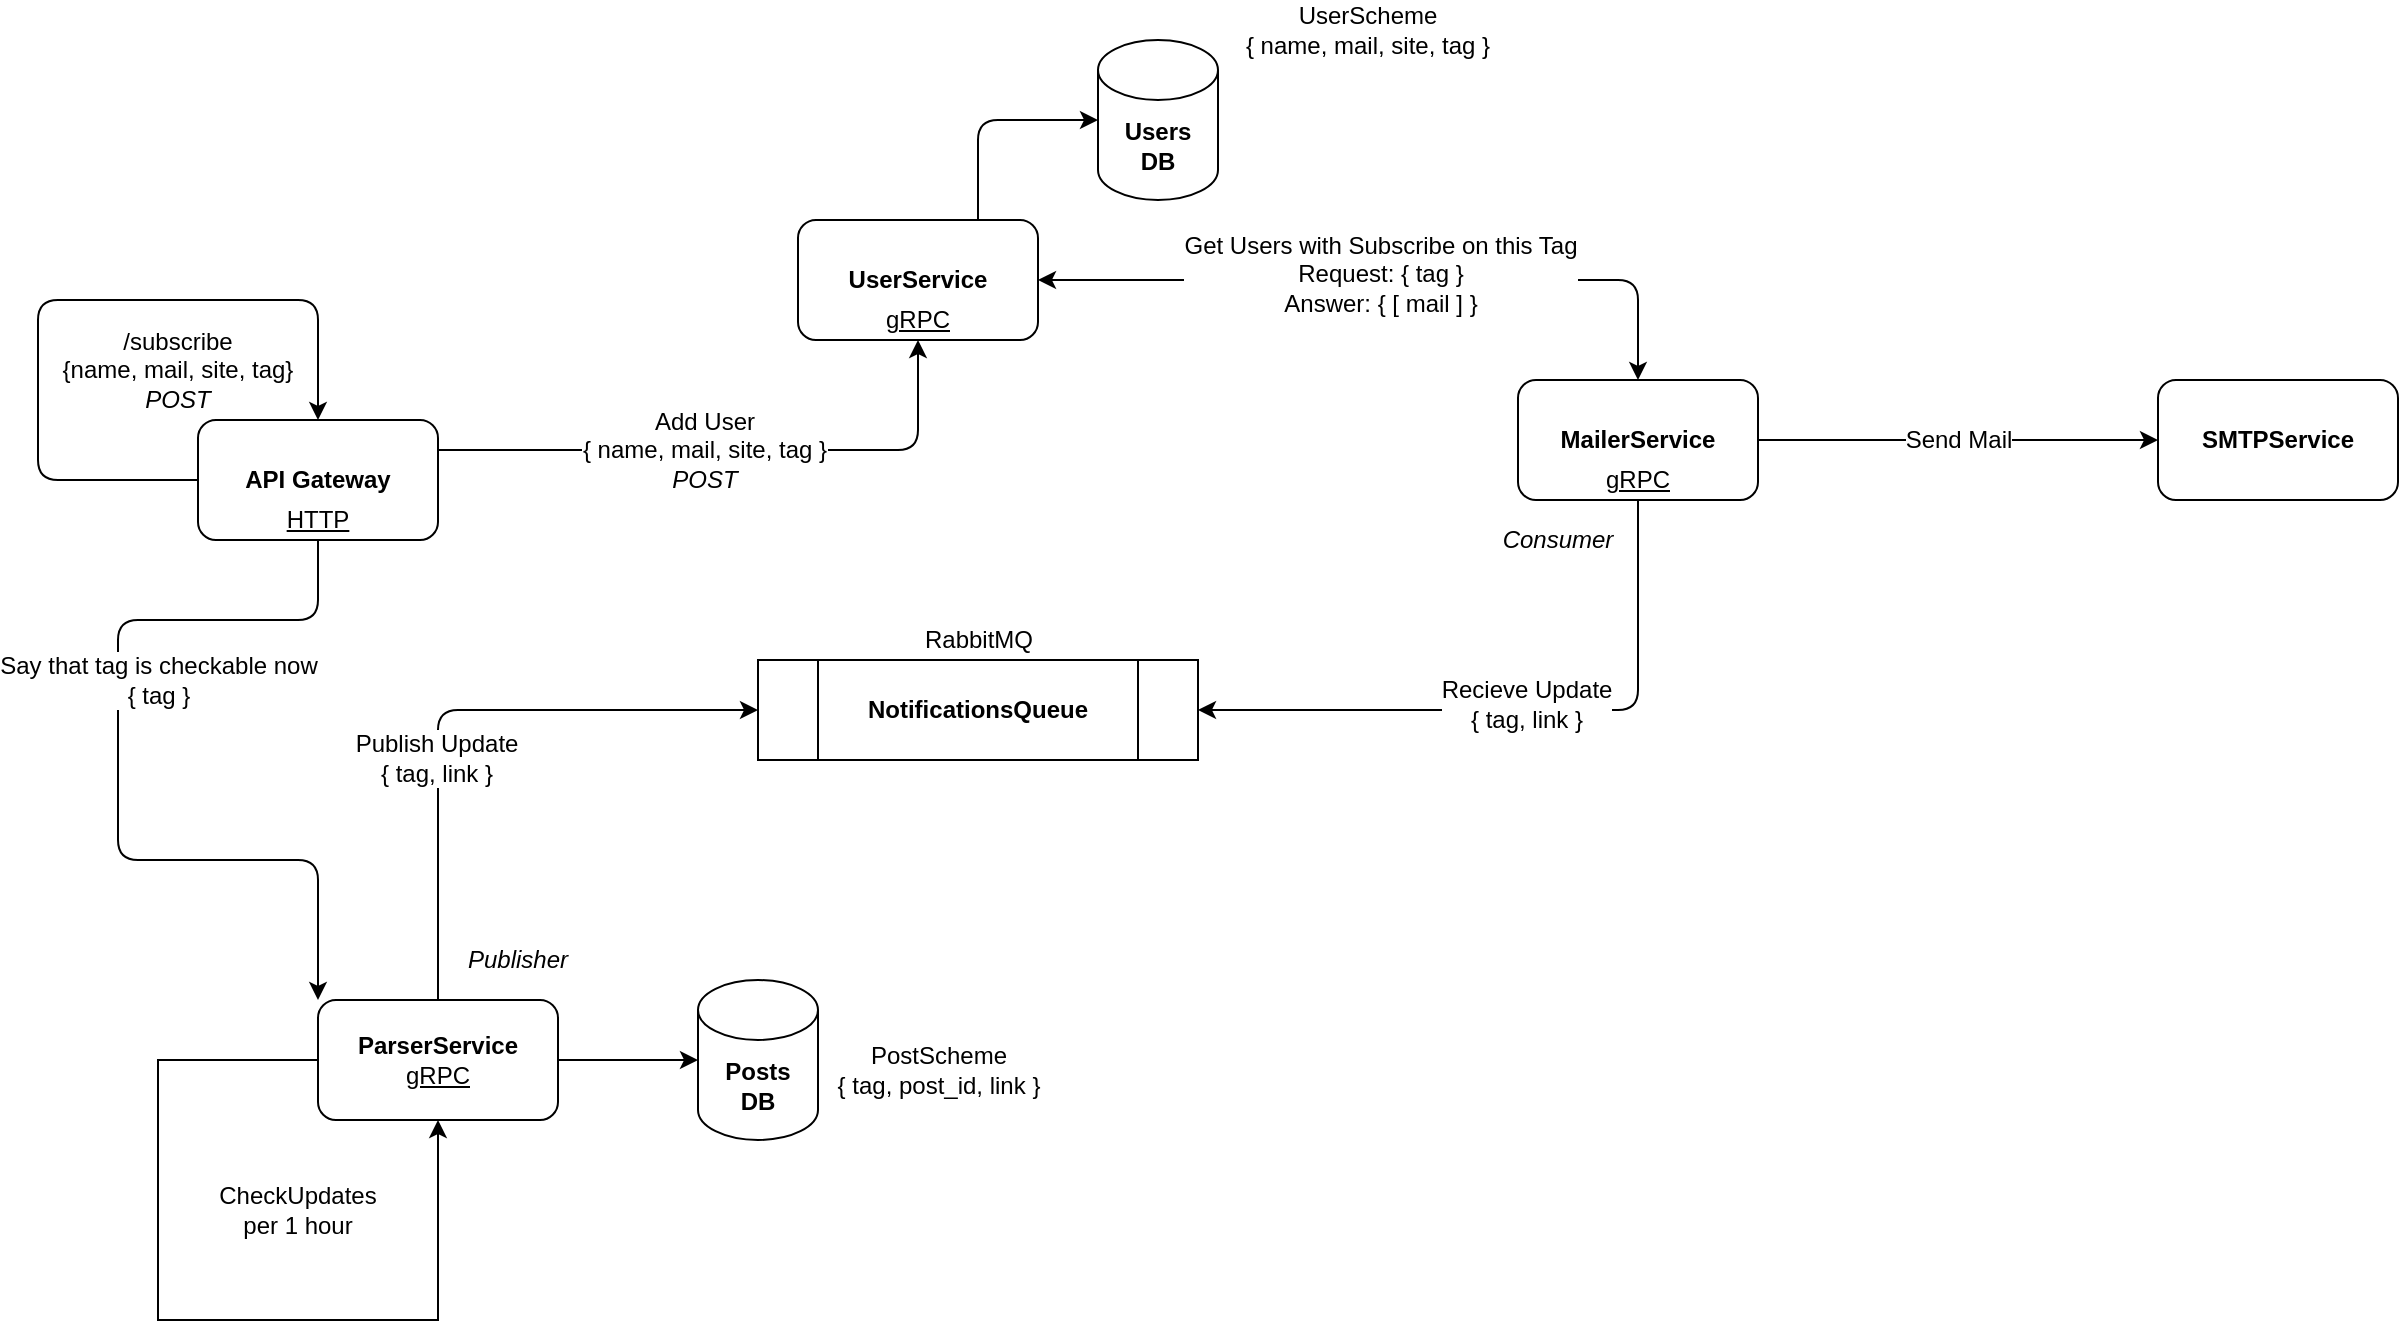 <mxfile version="13.9.1" type="github">
  <diagram id="zYsj_GCrEN45drpil_GK" name="Page-1">
    <mxGraphModel dx="2322" dy="2394" grid="1" gridSize="10" guides="1" tooltips="1" connect="1" arrows="1" fold="1" page="1" pageScale="1" pageWidth="900" pageHeight="1600" math="0" shadow="0">
      <root>
        <mxCell id="0" />
        <mxCell id="1" parent="0" />
        <mxCell id="FwraS_gR7j-mOwSKwiUB-2" value="&lt;b&gt;API Gateway&lt;/b&gt;" style="rounded=1;whiteSpace=wrap;html=1;" parent="1" vertex="1">
          <mxGeometry x="60" y="160" width="120" height="60" as="geometry" />
        </mxCell>
        <mxCell id="FwraS_gR7j-mOwSKwiUB-3" value="&lt;b&gt;UserService&lt;/b&gt;" style="rounded=1;whiteSpace=wrap;html=1;" parent="1" vertex="1">
          <mxGeometry x="360" y="60" width="120" height="60" as="geometry" />
        </mxCell>
        <mxCell id="FwraS_gR7j-mOwSKwiUB-4" value="&lt;b&gt;Users&lt;br&gt;DB&lt;/b&gt;" style="shape=cylinder3;whiteSpace=wrap;html=1;boundedLbl=1;backgroundOutline=1;size=15;" parent="1" vertex="1">
          <mxGeometry x="510" y="-30" width="60" height="80" as="geometry" />
        </mxCell>
        <mxCell id="FwraS_gR7j-mOwSKwiUB-5" value="" style="endArrow=classic;html=1;exitX=0.75;exitY=0;exitDx=0;exitDy=0;entryX=0;entryY=0.5;entryDx=0;entryDy=0;entryPerimeter=0;" parent="1" source="FwraS_gR7j-mOwSKwiUB-3" target="FwraS_gR7j-mOwSKwiUB-4" edge="1">
          <mxGeometry width="50" height="50" relative="1" as="geometry">
            <mxPoint x="350" y="230" as="sourcePoint" />
            <mxPoint x="400" y="180" as="targetPoint" />
            <Array as="points">
              <mxPoint x="450" y="10" />
            </Array>
          </mxGeometry>
        </mxCell>
        <mxCell id="FwraS_gR7j-mOwSKwiUB-6" value="" style="endArrow=classic;html=1;exitX=1;exitY=0.25;exitDx=0;exitDy=0;entryX=0.5;entryY=1;entryDx=0;entryDy=0;" parent="1" source="FwraS_gR7j-mOwSKwiUB-2" target="FwraS_gR7j-mOwSKwiUB-3" edge="1">
          <mxGeometry width="50" height="50" relative="1" as="geometry">
            <mxPoint x="350" y="230" as="sourcePoint" />
            <mxPoint x="400" y="180" as="targetPoint" />
            <Array as="points">
              <mxPoint x="420" y="175" />
            </Array>
          </mxGeometry>
        </mxCell>
        <mxCell id="S7rBrqPhmVEyk4sb0A3P-8" value="&lt;font style=&quot;font-size: 12px&quot;&gt;Add User&lt;br&gt;{ name, mail, site, tag }&lt;br&gt;&lt;i&gt;POST&lt;/i&gt;&lt;br&gt;&lt;/font&gt;" style="edgeLabel;html=1;align=center;verticalAlign=middle;resizable=0;points=[];" vertex="1" connectable="0" parent="FwraS_gR7j-mOwSKwiUB-6">
          <mxGeometry x="-0.098" relative="1" as="geometry">
            <mxPoint as="offset" />
          </mxGeometry>
        </mxCell>
        <mxCell id="FwraS_gR7j-mOwSKwiUB-7" value="&lt;u&gt;gRPC&lt;/u&gt;" style="text;html=1;strokeColor=none;fillColor=none;align=center;verticalAlign=middle;whiteSpace=wrap;rounded=0;" parent="1" vertex="1">
          <mxGeometry x="400" y="100" width="40" height="20" as="geometry" />
        </mxCell>
        <mxCell id="FwraS_gR7j-mOwSKwiUB-8" value="&lt;b&gt;MailerService&lt;/b&gt;" style="rounded=1;whiteSpace=wrap;html=1;" parent="1" vertex="1">
          <mxGeometry x="720" y="140" width="120" height="60" as="geometry" />
        </mxCell>
        <mxCell id="FwraS_gR7j-mOwSKwiUB-10" value="" style="endArrow=classic;startArrow=classic;html=1;exitX=0.5;exitY=0;exitDx=0;exitDy=0;entryX=1;entryY=0.5;entryDx=0;entryDy=0;" parent="1" source="FwraS_gR7j-mOwSKwiUB-8" target="FwraS_gR7j-mOwSKwiUB-3" edge="1">
          <mxGeometry width="50" height="50" relative="1" as="geometry">
            <mxPoint x="510" y="170" as="sourcePoint" />
            <mxPoint x="560" y="120" as="targetPoint" />
            <Array as="points">
              <mxPoint x="780" y="90" />
            </Array>
          </mxGeometry>
        </mxCell>
        <mxCell id="S7rBrqPhmVEyk4sb0A3P-4" value="&lt;font style=&quot;font-size: 12px&quot;&gt;Get Users with Subscribe on this Tag&lt;br&gt;Request: { tag }&lt;br&gt;Answer: { [ mail ] }&lt;br&gt;&lt;/font&gt;" style="edgeLabel;html=1;align=center;verticalAlign=middle;resizable=0;points=[];" vertex="1" connectable="0" parent="FwraS_gR7j-mOwSKwiUB-10">
          <mxGeometry x="0.023" y="-3" relative="1" as="geometry">
            <mxPoint as="offset" />
          </mxGeometry>
        </mxCell>
        <mxCell id="FwraS_gR7j-mOwSKwiUB-11" value="&lt;u&gt;gRPC&lt;/u&gt;" style="text;html=1;strokeColor=none;fillColor=none;align=center;verticalAlign=middle;whiteSpace=wrap;rounded=0;" parent="1" vertex="1">
          <mxGeometry x="760" y="180" width="40" height="20" as="geometry" />
        </mxCell>
        <mxCell id="FwraS_gR7j-mOwSKwiUB-12" value="&lt;b&gt;NotificationsQueue&lt;/b&gt;" style="shape=process;whiteSpace=wrap;html=1;backgroundOutline=1;size=0.136;" parent="1" vertex="1">
          <mxGeometry x="340" y="280" width="220" height="50" as="geometry" />
        </mxCell>
        <mxCell id="FwraS_gR7j-mOwSKwiUB-30" style="edgeStyle=orthogonalEdgeStyle;rounded=0;orthogonalLoop=1;jettySize=auto;html=1;exitX=0;exitY=0.5;exitDx=0;exitDy=0;entryX=0.5;entryY=1;entryDx=0;entryDy=0;" parent="1" source="FwraS_gR7j-mOwSKwiUB-13" target="FwraS_gR7j-mOwSKwiUB-13" edge="1">
          <mxGeometry relative="1" as="geometry">
            <mxPoint x="20" y="640" as="targetPoint" />
            <Array as="points">
              <mxPoint x="40" y="480" />
              <mxPoint x="40" y="610" />
              <mxPoint x="180" y="610" />
            </Array>
          </mxGeometry>
        </mxCell>
        <mxCell id="FwraS_gR7j-mOwSKwiUB-13" value="&lt;b&gt;ParserService&lt;/b&gt;&lt;br&gt;&lt;u&gt;gRPC&lt;/u&gt;" style="rounded=1;whiteSpace=wrap;html=1;" parent="1" vertex="1">
          <mxGeometry x="120" y="450" width="120" height="60" as="geometry" />
        </mxCell>
        <mxCell id="FwraS_gR7j-mOwSKwiUB-14" value="" style="endArrow=classic;html=1;exitX=0.5;exitY=0;exitDx=0;exitDy=0;entryX=0;entryY=0.5;entryDx=0;entryDy=0;" parent="1" source="FwraS_gR7j-mOwSKwiUB-13" target="FwraS_gR7j-mOwSKwiUB-12" edge="1">
          <mxGeometry width="50" height="50" relative="1" as="geometry">
            <mxPoint x="350" y="390" as="sourcePoint" />
            <mxPoint x="400" y="340" as="targetPoint" />
            <Array as="points">
              <mxPoint x="180" y="305" />
            </Array>
          </mxGeometry>
        </mxCell>
        <mxCell id="S7rBrqPhmVEyk4sb0A3P-1" value="&lt;font style=&quot;font-size: 12px&quot;&gt;Publish Update&lt;br&gt;{ tag, link }&lt;/font&gt;" style="edgeLabel;html=1;align=center;verticalAlign=middle;resizable=0;points=[];" vertex="1" connectable="0" parent="FwraS_gR7j-mOwSKwiUB-14">
          <mxGeometry x="-0.207" y="1" relative="1" as="geometry">
            <mxPoint as="offset" />
          </mxGeometry>
        </mxCell>
        <mxCell id="FwraS_gR7j-mOwSKwiUB-16" value="" style="endArrow=classic;html=1;exitX=0.5;exitY=1;exitDx=0;exitDy=0;entryX=1;entryY=0.5;entryDx=0;entryDy=0;" parent="1" source="FwraS_gR7j-mOwSKwiUB-8" target="FwraS_gR7j-mOwSKwiUB-12" edge="1">
          <mxGeometry width="50" height="50" relative="1" as="geometry">
            <mxPoint x="580" y="310" as="sourcePoint" />
            <mxPoint x="630" y="290" as="targetPoint" />
            <Array as="points">
              <mxPoint x="780" y="305" />
            </Array>
          </mxGeometry>
        </mxCell>
        <mxCell id="S7rBrqPhmVEyk4sb0A3P-2" value="&lt;font style=&quot;font-size: 12px&quot;&gt;Recieve Update&lt;br&gt;{ tag, link }&lt;/font&gt;" style="edgeLabel;html=1;align=center;verticalAlign=middle;resizable=0;points=[];" vertex="1" connectable="0" parent="FwraS_gR7j-mOwSKwiUB-16">
          <mxGeometry x="-0.372" y="-56" relative="1" as="geometry">
            <mxPoint as="offset" />
          </mxGeometry>
        </mxCell>
        <mxCell id="FwraS_gR7j-mOwSKwiUB-17" value="&lt;i&gt;Publisher&lt;/i&gt;" style="text;html=1;strokeColor=none;fillColor=none;align=center;verticalAlign=middle;whiteSpace=wrap;rounded=0;" parent="1" vertex="1">
          <mxGeometry x="190" y="420" width="60" height="20" as="geometry" />
        </mxCell>
        <mxCell id="FwraS_gR7j-mOwSKwiUB-18" value="&lt;i&gt;Consumer&lt;/i&gt;" style="text;html=1;strokeColor=none;fillColor=none;align=center;verticalAlign=middle;whiteSpace=wrap;rounded=0;" parent="1" vertex="1">
          <mxGeometry x="710" y="210" width="60" height="20" as="geometry" />
        </mxCell>
        <mxCell id="FwraS_gR7j-mOwSKwiUB-19" value="&lt;u&gt;HTTP&lt;/u&gt;" style="text;html=1;strokeColor=none;fillColor=none;align=center;verticalAlign=middle;whiteSpace=wrap;rounded=0;" parent="1" vertex="1">
          <mxGeometry x="100" y="200" width="40" height="20" as="geometry" />
        </mxCell>
        <mxCell id="FwraS_gR7j-mOwSKwiUB-20" value="&lt;b&gt;Posts&lt;br&gt;DB&lt;/b&gt;" style="shape=cylinder3;whiteSpace=wrap;html=1;boundedLbl=1;backgroundOutline=1;size=15;" parent="1" vertex="1">
          <mxGeometry x="310" y="440" width="60" height="80" as="geometry" />
        </mxCell>
        <mxCell id="FwraS_gR7j-mOwSKwiUB-21" value="" style="endArrow=classic;html=1;exitX=1;exitY=0.5;exitDx=0;exitDy=0;entryX=0;entryY=0.5;entryDx=0;entryDy=0;entryPerimeter=0;" parent="1" source="FwraS_gR7j-mOwSKwiUB-13" target="FwraS_gR7j-mOwSKwiUB-20" edge="1">
          <mxGeometry width="50" height="50" relative="1" as="geometry">
            <mxPoint x="270" y="420" as="sourcePoint" />
            <mxPoint x="320" y="370" as="targetPoint" />
            <Array as="points" />
          </mxGeometry>
        </mxCell>
        <mxCell id="FwraS_gR7j-mOwSKwiUB-25" value="" style="endArrow=classic;html=1;exitX=0;exitY=0.5;exitDx=0;exitDy=0;entryX=0.5;entryY=0;entryDx=0;entryDy=0;" parent="1" source="FwraS_gR7j-mOwSKwiUB-2" target="FwraS_gR7j-mOwSKwiUB-2" edge="1">
          <mxGeometry width="50" height="50" relative="1" as="geometry">
            <mxPoint x="30" y="290" as="sourcePoint" />
            <mxPoint x="80" y="240" as="targetPoint" />
            <Array as="points">
              <mxPoint x="-20" y="190" />
              <mxPoint x="-20" y="100" />
              <mxPoint x="120" y="100" />
            </Array>
          </mxGeometry>
        </mxCell>
        <mxCell id="FwraS_gR7j-mOwSKwiUB-27" value="/subscribe&lt;br&gt;{name, mail, site, tag}&lt;br&gt;&lt;i&gt;POST&lt;/i&gt;" style="text;html=1;strokeColor=none;fillColor=none;align=center;verticalAlign=middle;whiteSpace=wrap;rounded=0;" parent="1" vertex="1">
          <mxGeometry x="-10" y="100" width="120" height="70" as="geometry" />
        </mxCell>
        <mxCell id="FwraS_gR7j-mOwSKwiUB-29" value="UserScheme&lt;br&gt;{ name, mail, site, tag }" style="text;html=1;strokeColor=none;fillColor=none;align=center;verticalAlign=middle;whiteSpace=wrap;rounded=0;" parent="1" vertex="1">
          <mxGeometry x="560" y="-50" width="170" height="30" as="geometry" />
        </mxCell>
        <mxCell id="FwraS_gR7j-mOwSKwiUB-32" value="CheckUpdates per 1 hour" style="text;html=1;strokeColor=none;fillColor=none;align=center;verticalAlign=middle;whiteSpace=wrap;rounded=0;" parent="1" vertex="1">
          <mxGeometry x="60" y="540" width="100" height="30" as="geometry" />
        </mxCell>
        <mxCell id="FwraS_gR7j-mOwSKwiUB-33" value="PostScheme&lt;br&gt;{ tag, post_id, link }" style="text;html=1;align=center;verticalAlign=middle;resizable=0;points=[];autosize=1;" parent="1" vertex="1">
          <mxGeometry x="370" y="470" width="120" height="30" as="geometry" />
        </mxCell>
        <mxCell id="FwraS_gR7j-mOwSKwiUB-34" value="RabbitMQ" style="text;html=1;align=center;verticalAlign=middle;resizable=0;points=[];autosize=1;" parent="1" vertex="1">
          <mxGeometry x="415" y="260" width="70" height="20" as="geometry" />
        </mxCell>
        <mxCell id="FwraS_gR7j-mOwSKwiUB-37" value="&lt;b&gt;SMTPService&lt;br&gt;&lt;/b&gt;" style="rounded=1;whiteSpace=wrap;html=1;" parent="1" vertex="1">
          <mxGeometry x="1040" y="140" width="120" height="60" as="geometry" />
        </mxCell>
        <mxCell id="FwraS_gR7j-mOwSKwiUB-38" value="" style="endArrow=classic;html=1;exitX=1;exitY=0.5;exitDx=0;exitDy=0;entryX=0;entryY=0.5;entryDx=0;entryDy=0;" parent="1" source="FwraS_gR7j-mOwSKwiUB-8" target="FwraS_gR7j-mOwSKwiUB-37" edge="1">
          <mxGeometry width="50" height="50" relative="1" as="geometry">
            <mxPoint x="840" y="170" as="sourcePoint" />
            <mxPoint x="890" y="120" as="targetPoint" />
          </mxGeometry>
        </mxCell>
        <mxCell id="S7rBrqPhmVEyk4sb0A3P-3" value="&lt;font style=&quot;font-size: 12px&quot;&gt;Send Mail&lt;/font&gt;" style="edgeLabel;html=1;align=center;verticalAlign=middle;resizable=0;points=[];" vertex="1" connectable="0" parent="FwraS_gR7j-mOwSKwiUB-38">
          <mxGeometry x="-0.22" y="-1" relative="1" as="geometry">
            <mxPoint x="22" y="-1" as="offset" />
          </mxGeometry>
        </mxCell>
        <mxCell id="S7rBrqPhmVEyk4sb0A3P-5" value="" style="endArrow=classic;html=1;exitX=0.5;exitY=1;exitDx=0;exitDy=0;entryX=0;entryY=0;entryDx=0;entryDy=0;" edge="1" parent="1" source="FwraS_gR7j-mOwSKwiUB-19" target="FwraS_gR7j-mOwSKwiUB-13">
          <mxGeometry width="50" height="50" relative="1" as="geometry">
            <mxPoint x="80" y="290" as="sourcePoint" />
            <mxPoint x="120" y="430" as="targetPoint" />
            <Array as="points">
              <mxPoint x="120" y="260" />
              <mxPoint x="20" y="260" />
              <mxPoint x="20" y="380" />
              <mxPoint x="120" y="380" />
            </Array>
          </mxGeometry>
        </mxCell>
        <mxCell id="S7rBrqPhmVEyk4sb0A3P-6" value="&lt;font style=&quot;font-size: 12px&quot;&gt;Say that tag is checkable now&lt;br&gt;{ tag }&lt;br&gt;&lt;/font&gt;" style="edgeLabel;html=1;align=center;verticalAlign=middle;resizable=0;points=[];" vertex="1" connectable="0" parent="S7rBrqPhmVEyk4sb0A3P-5">
          <mxGeometry x="0.043" y="-30" relative="1" as="geometry">
            <mxPoint x="50" y="-54" as="offset" />
          </mxGeometry>
        </mxCell>
      </root>
    </mxGraphModel>
  </diagram>
</mxfile>
